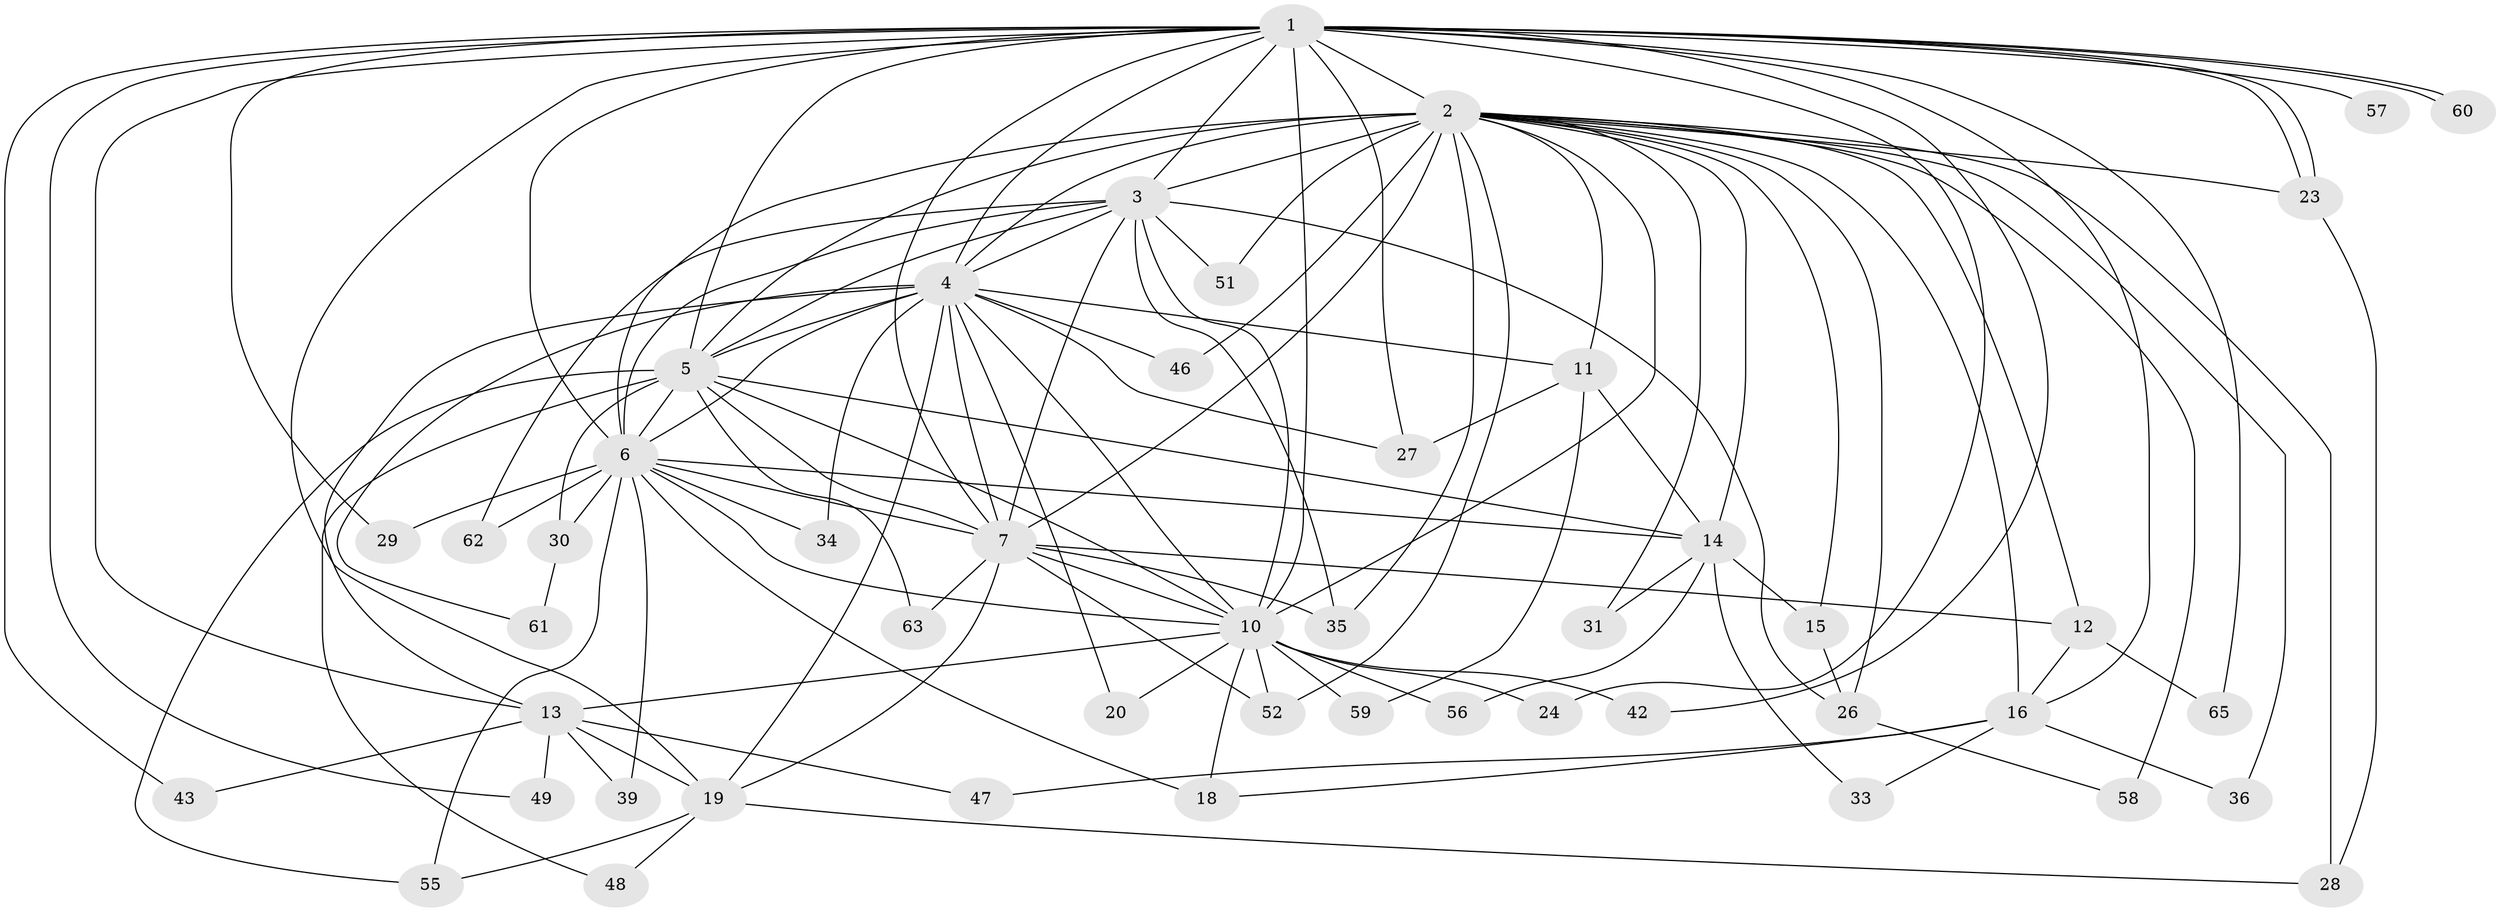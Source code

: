 // Generated by graph-tools (version 1.1) at 2025/51/02/27/25 19:51:51]
// undirected, 48 vertices, 121 edges
graph export_dot {
graph [start="1"]
  node [color=gray90,style=filled];
  1 [super="+8"];
  2 [super="+9"];
  3 [super="+21"];
  4 [super="+40"];
  5 [super="+68"];
  6 [super="+17"];
  7 [super="+45"];
  10 [super="+50"];
  11;
  12;
  13 [super="+32"];
  14 [super="+53"];
  15;
  16 [super="+41"];
  18 [super="+37"];
  19 [super="+22"];
  20;
  23 [super="+25"];
  24;
  26 [super="+44"];
  27 [super="+67"];
  28 [super="+38"];
  29;
  30;
  31;
  33;
  34;
  35 [super="+54"];
  36;
  39;
  42;
  43;
  46;
  47;
  48;
  49;
  51;
  52 [super="+64"];
  55 [super="+66"];
  56;
  57;
  58;
  59;
  60;
  61;
  62;
  63;
  65;
  1 -- 2 [weight=4];
  1 -- 3 [weight=2];
  1 -- 4 [weight=2];
  1 -- 5 [weight=2];
  1 -- 6 [weight=2];
  1 -- 7 [weight=2];
  1 -- 10 [weight=2];
  1 -- 23;
  1 -- 23;
  1 -- 27;
  1 -- 29;
  1 -- 57 [weight=2];
  1 -- 60;
  1 -- 60;
  1 -- 65;
  1 -- 13;
  1 -- 19;
  1 -- 24;
  1 -- 42;
  1 -- 43;
  1 -- 49;
  1 -- 16;
  2 -- 3 [weight=2];
  2 -- 4 [weight=2];
  2 -- 5 [weight=2];
  2 -- 6 [weight=2];
  2 -- 7 [weight=2];
  2 -- 10 [weight=2];
  2 -- 11;
  2 -- 12;
  2 -- 15;
  2 -- 16;
  2 -- 26;
  2 -- 31;
  2 -- 36;
  2 -- 58;
  2 -- 35;
  2 -- 46;
  2 -- 14;
  2 -- 51;
  2 -- 52;
  2 -- 23;
  2 -- 28;
  3 -- 4 [weight=2];
  3 -- 5;
  3 -- 6 [weight=2];
  3 -- 7;
  3 -- 10 [weight=2];
  3 -- 35;
  3 -- 51;
  3 -- 62;
  3 -- 26;
  4 -- 5;
  4 -- 6;
  4 -- 7;
  4 -- 10;
  4 -- 11;
  4 -- 13;
  4 -- 20;
  4 -- 34;
  4 -- 46;
  4 -- 61;
  4 -- 27;
  4 -- 19;
  5 -- 6;
  5 -- 7;
  5 -- 10;
  5 -- 30;
  5 -- 48;
  5 -- 55;
  5 -- 63;
  5 -- 14;
  6 -- 7 [weight=2];
  6 -- 10;
  6 -- 14;
  6 -- 30;
  6 -- 39;
  6 -- 34;
  6 -- 18;
  6 -- 29;
  6 -- 62;
  6 -- 55;
  7 -- 10;
  7 -- 12;
  7 -- 52;
  7 -- 63;
  7 -- 35;
  7 -- 19;
  10 -- 20;
  10 -- 24;
  10 -- 42;
  10 -- 59;
  10 -- 56;
  10 -- 52;
  10 -- 13;
  10 -- 18;
  11 -- 27;
  11 -- 59;
  11 -- 14;
  12 -- 16;
  12 -- 65;
  13 -- 19;
  13 -- 39;
  13 -- 43;
  13 -- 49;
  13 -- 47;
  14 -- 15;
  14 -- 31;
  14 -- 33;
  14 -- 56;
  15 -- 26;
  16 -- 18;
  16 -- 33;
  16 -- 36;
  16 -- 47;
  19 -- 48;
  19 -- 28;
  19 -- 55;
  23 -- 28;
  26 -- 58;
  30 -- 61;
}
